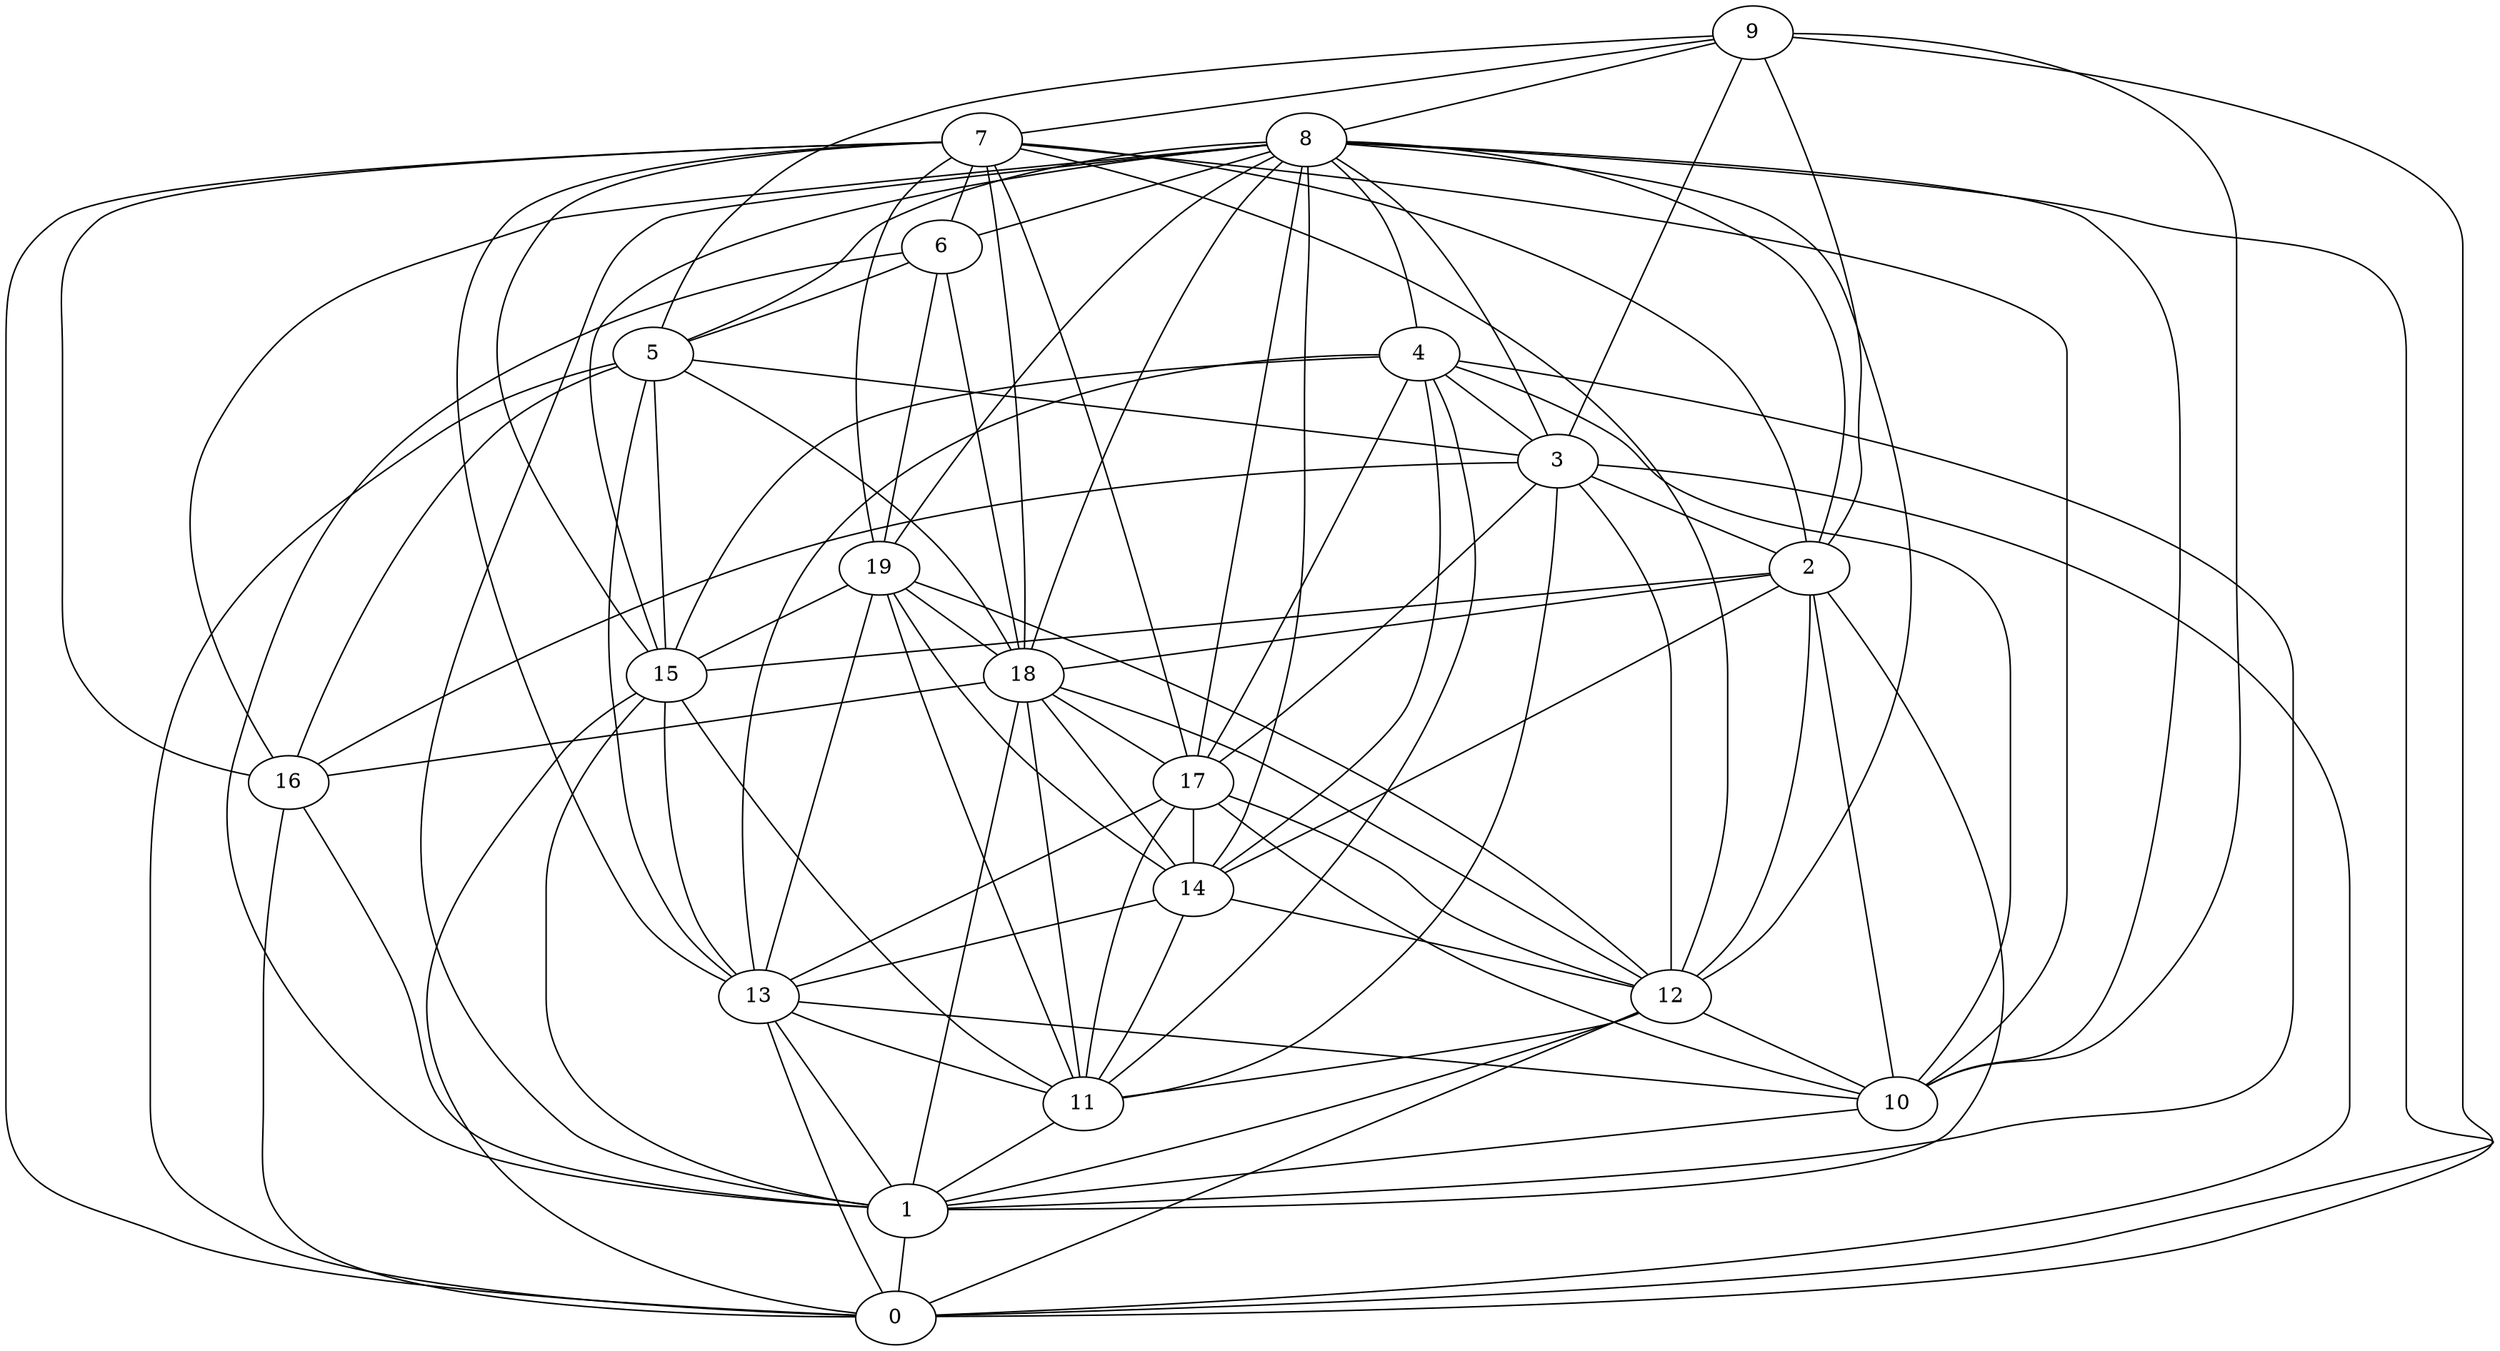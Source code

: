 digraph GG_graph {

subgraph G_graph {
edge [color = black]
"3" -> "0" [dir = none]
"3" -> "17" [dir = none]
"3" -> "16" [dir = none]
"5" -> "3" [dir = none]
"5" -> "15" [dir = none]
"5" -> "0" [dir = none]
"5" -> "16" [dir = none]
"18" -> "16" [dir = none]
"18" -> "11" [dir = none]
"18" -> "12" [dir = none]
"11" -> "1" [dir = none]
"2" -> "14" [dir = none]
"2" -> "12" [dir = none]
"2" -> "10" [dir = none]
"2" -> "1" [dir = none]
"2" -> "18" [dir = none]
"14" -> "13" [dir = none]
"17" -> "12" [dir = none]
"17" -> "14" [dir = none]
"7" -> "13" [dir = none]
"7" -> "19" [dir = none]
"7" -> "2" [dir = none]
"7" -> "15" [dir = none]
"7" -> "10" [dir = none]
"7" -> "12" [dir = none]
"7" -> "17" [dir = none]
"10" -> "1" [dir = none]
"13" -> "0" [dir = none]
"13" -> "1" [dir = none]
"15" -> "1" [dir = none]
"15" -> "13" [dir = none]
"12" -> "10" [dir = none]
"12" -> "0" [dir = none]
"12" -> "1" [dir = none]
"12" -> "11" [dir = none]
"4" -> "11" [dir = none]
"4" -> "17" [dir = none]
"4" -> "13" [dir = none]
"4" -> "15" [dir = none]
"4" -> "10" [dir = none]
"4" -> "3" [dir = none]
"9" -> "5" [dir = none]
"9" -> "8" [dir = none]
"9" -> "0" [dir = none]
"9" -> "7" [dir = none]
"9" -> "2" [dir = none]
"8" -> "6" [dir = none]
"8" -> "16" [dir = none]
"8" -> "0" [dir = none]
"8" -> "15" [dir = none]
"8" -> "17" [dir = none]
"8" -> "2" [dir = none]
"8" -> "19" [dir = none]
"6" -> "1" [dir = none]
"6" -> "19" [dir = none]
"19" -> "12" [dir = none]
"19" -> "15" [dir = none]
"5" -> "18" [dir = none]
"14" -> "11" [dir = none]
"8" -> "12" [dir = none]
"4" -> "1" [dir = none]
"9" -> "3" [dir = none]
"3" -> "11" [dir = none]
"7" -> "16" [dir = none]
"18" -> "14" [dir = none]
"19" -> "18" [dir = none]
"18" -> "17" [dir = none]
"3" -> "2" [dir = none]
"19" -> "13" [dir = none]
"8" -> "1" [dir = none]
"13" -> "10" [dir = none]
"8" -> "5" [dir = none]
"7" -> "6" [dir = none]
"17" -> "10" [dir = none]
"16" -> "1" [dir = none]
"2" -> "15" [dir = none]
"16" -> "0" [dir = none]
"6" -> "5" [dir = none]
"5" -> "13" [dir = none]
"4" -> "14" [dir = none]
"14" -> "12" [dir = none]
"8" -> "10" [dir = none]
"8" -> "3" [dir = none]
"15" -> "0" [dir = none]
"15" -> "11" [dir = none]
"7" -> "18" [dir = none]
"9" -> "10" [dir = none]
"17" -> "13" [dir = none]
"13" -> "11" [dir = none]
"18" -> "1" [dir = none]
"8" -> "4" [dir = none]
"8" -> "18" [dir = none]
"7" -> "0" [dir = none]
"19" -> "14" [dir = none]
"17" -> "11" [dir = none]
"8" -> "14" [dir = none]
"19" -> "11" [dir = none]
"3" -> "12" [dir = none]
"6" -> "18" [dir = none]
"1" -> "0" [dir = none]
}

}
